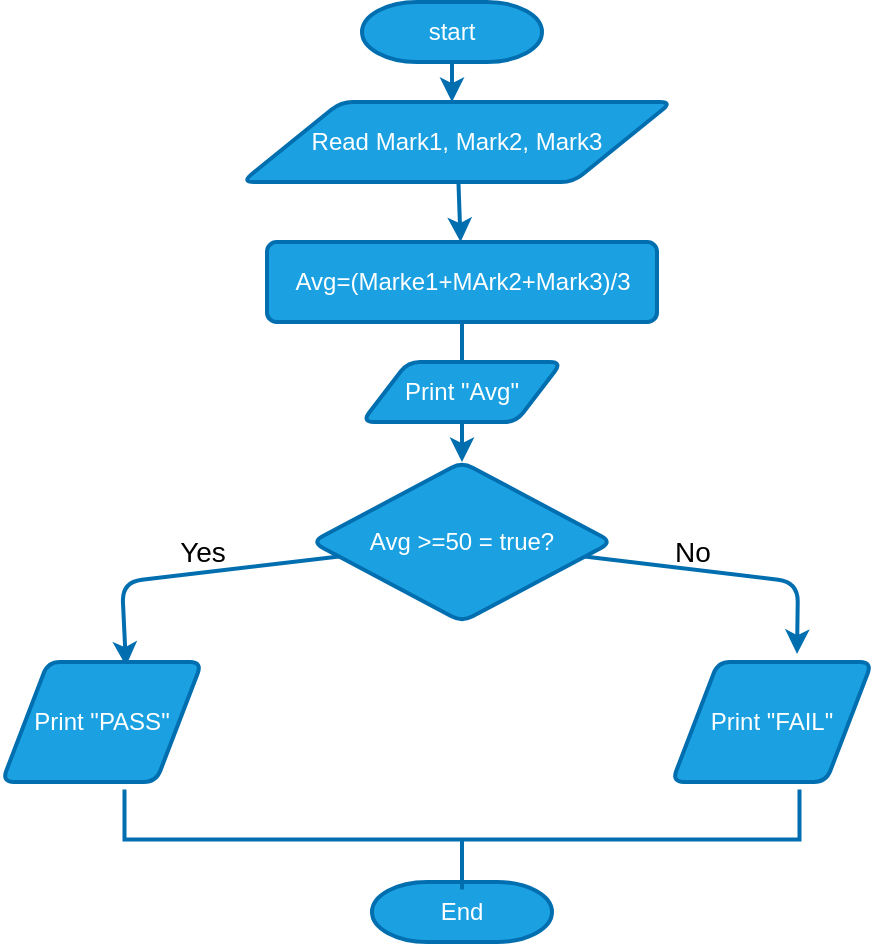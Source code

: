 <mxfile>
    <diagram id="2BlXfrdQbqx2ONxham3W" name="Page-1">
        <mxGraphModel dx="608" dy="351" grid="1" gridSize="10" guides="1" tooltips="1" connect="1" arrows="1" fold="1" page="1" pageScale="1" pageWidth="850" pageHeight="1100" math="0" shadow="0">
            <root>
                <mxCell id="0"/>
                <mxCell id="1" parent="0"/>
                <mxCell id="4" value="" style="edgeStyle=none;html=1;fillColor=#1ba1e2;strokeColor=#006EAF;strokeWidth=2;" edge="1" parent="1" source="2">
                    <mxGeometry relative="1" as="geometry">
                        <mxPoint x="315" y="180" as="targetPoint"/>
                    </mxGeometry>
                </mxCell>
                <mxCell id="2" value="start" style="strokeWidth=2;html=1;shape=mxgraph.flowchart.terminator;whiteSpace=wrap;fillColor=#1ba1e2;fontColor=#ffffff;strokeColor=#006EAF;" vertex="1" parent="1">
                    <mxGeometry x="270" y="130" width="90" height="30" as="geometry"/>
                </mxCell>
                <mxCell id="8" value="" style="edgeStyle=none;html=1;strokeWidth=2;fillColor=#1ba1e2;strokeColor=#006EAF;" edge="1" parent="1" source="5" target="7">
                    <mxGeometry relative="1" as="geometry"/>
                </mxCell>
                <mxCell id="5" value="&lt;span style=&quot;color: rgb(255, 255, 255);&quot;&gt;Read Mark1, Mark2, Mark3&lt;/span&gt;" style="shape=parallelogram;html=1;strokeWidth=2;perimeter=parallelogramPerimeter;whiteSpace=wrap;rounded=1;arcSize=12;size=0.23;fillColor=#1ba1e2;fontColor=#ffffff;strokeColor=#006EAF;" vertex="1" parent="1">
                    <mxGeometry x="210" y="180" width="215" height="40" as="geometry"/>
                </mxCell>
                <mxCell id="10" value="" style="edgeStyle=none;html=1;strokeWidth=2;fillColor=#1ba1e2;strokeColor=#006EAF;startArrow=none;" edge="1" parent="1" source="21" target="9">
                    <mxGeometry relative="1" as="geometry"/>
                </mxCell>
                <mxCell id="7" value="Avg=(Marke1+MArk2+Mark3)/3" style="whiteSpace=wrap;html=1;fillColor=#1ba1e2;strokeColor=#006EAF;fontColor=#ffffff;strokeWidth=2;rounded=1;arcSize=12;" vertex="1" parent="1">
                    <mxGeometry x="222.5" y="250" width="195" height="40" as="geometry"/>
                </mxCell>
                <mxCell id="14" value="" style="edgeStyle=none;html=1;strokeWidth=2;entryX=0.62;entryY=0.033;entryDx=0;entryDy=0;entryPerimeter=0;fillColor=#1ba1e2;strokeColor=#006EAF;" edge="1" parent="1" source="9" target="11">
                    <mxGeometry relative="1" as="geometry">
                        <mxPoint x="130" y="420" as="targetPoint"/>
                        <Array as="points">
                            <mxPoint x="150" y="420"/>
                        </Array>
                    </mxGeometry>
                </mxCell>
                <mxCell id="16" value="" style="edgeStyle=none;html=1;strokeWidth=2;entryX=0.625;entryY=-0.067;entryDx=0;entryDy=0;entryPerimeter=0;fillColor=#1ba1e2;strokeColor=#006EAF;" edge="1" parent="1" source="9" target="12">
                    <mxGeometry relative="1" as="geometry">
                        <mxPoint x="510" y="420" as="targetPoint"/>
                        <Array as="points">
                            <mxPoint x="488" y="420"/>
                        </Array>
                    </mxGeometry>
                </mxCell>
                <mxCell id="9" value="Avg &amp;gt;=50 = true?" style="rhombus;whiteSpace=wrap;html=1;fillColor=#1ba1e2;strokeColor=#006EAF;fontColor=#ffffff;strokeWidth=2;rounded=1;arcSize=12;" vertex="1" parent="1">
                    <mxGeometry x="245" y="360" width="150" height="80" as="geometry"/>
                </mxCell>
                <mxCell id="11" value="Print &quot;PASS&quot;" style="shape=parallelogram;html=1;strokeWidth=2;perimeter=parallelogramPerimeter;whiteSpace=wrap;rounded=1;arcSize=12;size=0.23;fillColor=#1ba1e2;fontColor=#ffffff;strokeColor=#006EAF;" vertex="1" parent="1">
                    <mxGeometry x="90" y="460" width="100" height="60" as="geometry"/>
                </mxCell>
                <mxCell id="12" value="Print &quot;FAIL&quot;" style="shape=parallelogram;html=1;strokeWidth=2;perimeter=parallelogramPerimeter;whiteSpace=wrap;rounded=1;arcSize=12;size=0.23;fillColor=#1ba1e2;fontColor=#ffffff;strokeColor=#006EAF;" vertex="1" parent="1">
                    <mxGeometry x="425" y="460" width="100" height="60" as="geometry"/>
                </mxCell>
                <mxCell id="17" value="&lt;font style=&quot;font-size: 14px;&quot;&gt;Yes&lt;/font&gt;" style="text;html=1;align=center;verticalAlign=middle;resizable=0;points=[];autosize=1;strokeColor=none;fillColor=none;" vertex="1" parent="1">
                    <mxGeometry x="165" y="390" width="50" height="30" as="geometry"/>
                </mxCell>
                <mxCell id="18" value="&lt;font style=&quot;font-size: 14px;&quot;&gt;No&lt;/font&gt;" style="text;html=1;align=center;verticalAlign=middle;resizable=0;points=[];autosize=1;strokeColor=none;fillColor=none;" vertex="1" parent="1">
                    <mxGeometry x="415" y="390" width="40" height="30" as="geometry"/>
                </mxCell>
                <mxCell id="19" value="End" style="strokeWidth=2;html=1;shape=mxgraph.flowchart.terminator;whiteSpace=wrap;fillColor=#1ba1e2;fontColor=#ffffff;strokeColor=#006EAF;" vertex="1" parent="1">
                    <mxGeometry x="275" y="570" width="90" height="30" as="geometry"/>
                </mxCell>
                <mxCell id="20" value="" style="strokeWidth=2;html=1;shape=mxgraph.flowchart.annotation_2;align=left;labelPosition=right;pointerEvents=1;fontSize=14;rotation=-90;fillColor=#1ba1e2;fontColor=#ffffff;strokeColor=#006EAF;" vertex="1" parent="1">
                    <mxGeometry x="295" y="380" width="50" height="337.5" as="geometry"/>
                </mxCell>
                <mxCell id="22" value="" style="edgeStyle=none;html=1;strokeWidth=2;fillColor=#1ba1e2;strokeColor=#006EAF;endArrow=none;" edge="1" parent="1" source="7" target="21">
                    <mxGeometry relative="1" as="geometry">
                        <mxPoint x="320" y="290" as="sourcePoint"/>
                        <mxPoint x="320" y="380" as="targetPoint"/>
                    </mxGeometry>
                </mxCell>
                <mxCell id="21" value="Print &quot;Avg&quot;" style="shape=parallelogram;html=1;strokeWidth=2;perimeter=parallelogramPerimeter;whiteSpace=wrap;rounded=1;arcSize=12;size=0.23;fillColor=#1ba1e2;fontColor=#ffffff;strokeColor=#006EAF;" vertex="1" parent="1">
                    <mxGeometry x="270" y="310" width="100" height="30" as="geometry"/>
                </mxCell>
            </root>
        </mxGraphModel>
    </diagram>
</mxfile>